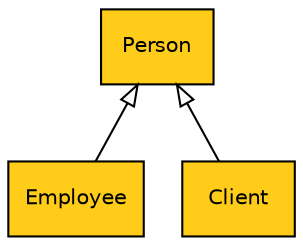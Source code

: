 #!/usr/local/bin/dot
#
# Class diagram 
# Generated by $Id$
#

digraph G {
	edge [fontname="Helvetica",fontsize=10,labelfontname="Helvetica",labelfontsize=10];
	node [fontname="Helvetica",fontsize=10,shape=record];
	// Person
	c1 [label="Person", fontname="Helvetica", style=filled, fillcolor=".13 .9 1", fontcolor="black", fontsize=10.0];
	// Employee
	c2 [label="Employee", fontname="Helvetica", style=filled, fillcolor=".13 .9 1", fontcolor="black", fontsize=10.0];
	//Employee extends Person
	c1 -> c2 [dir=back,arrowtail=empty];
	// Client
	c3 [label="Client", fontname="Helvetica", style=filled, fillcolor=".13 .9 1", fontcolor="black", fontsize=10.0];
	//Client extends Person
	c1 -> c3 [dir=back,arrowtail=empty];
}


